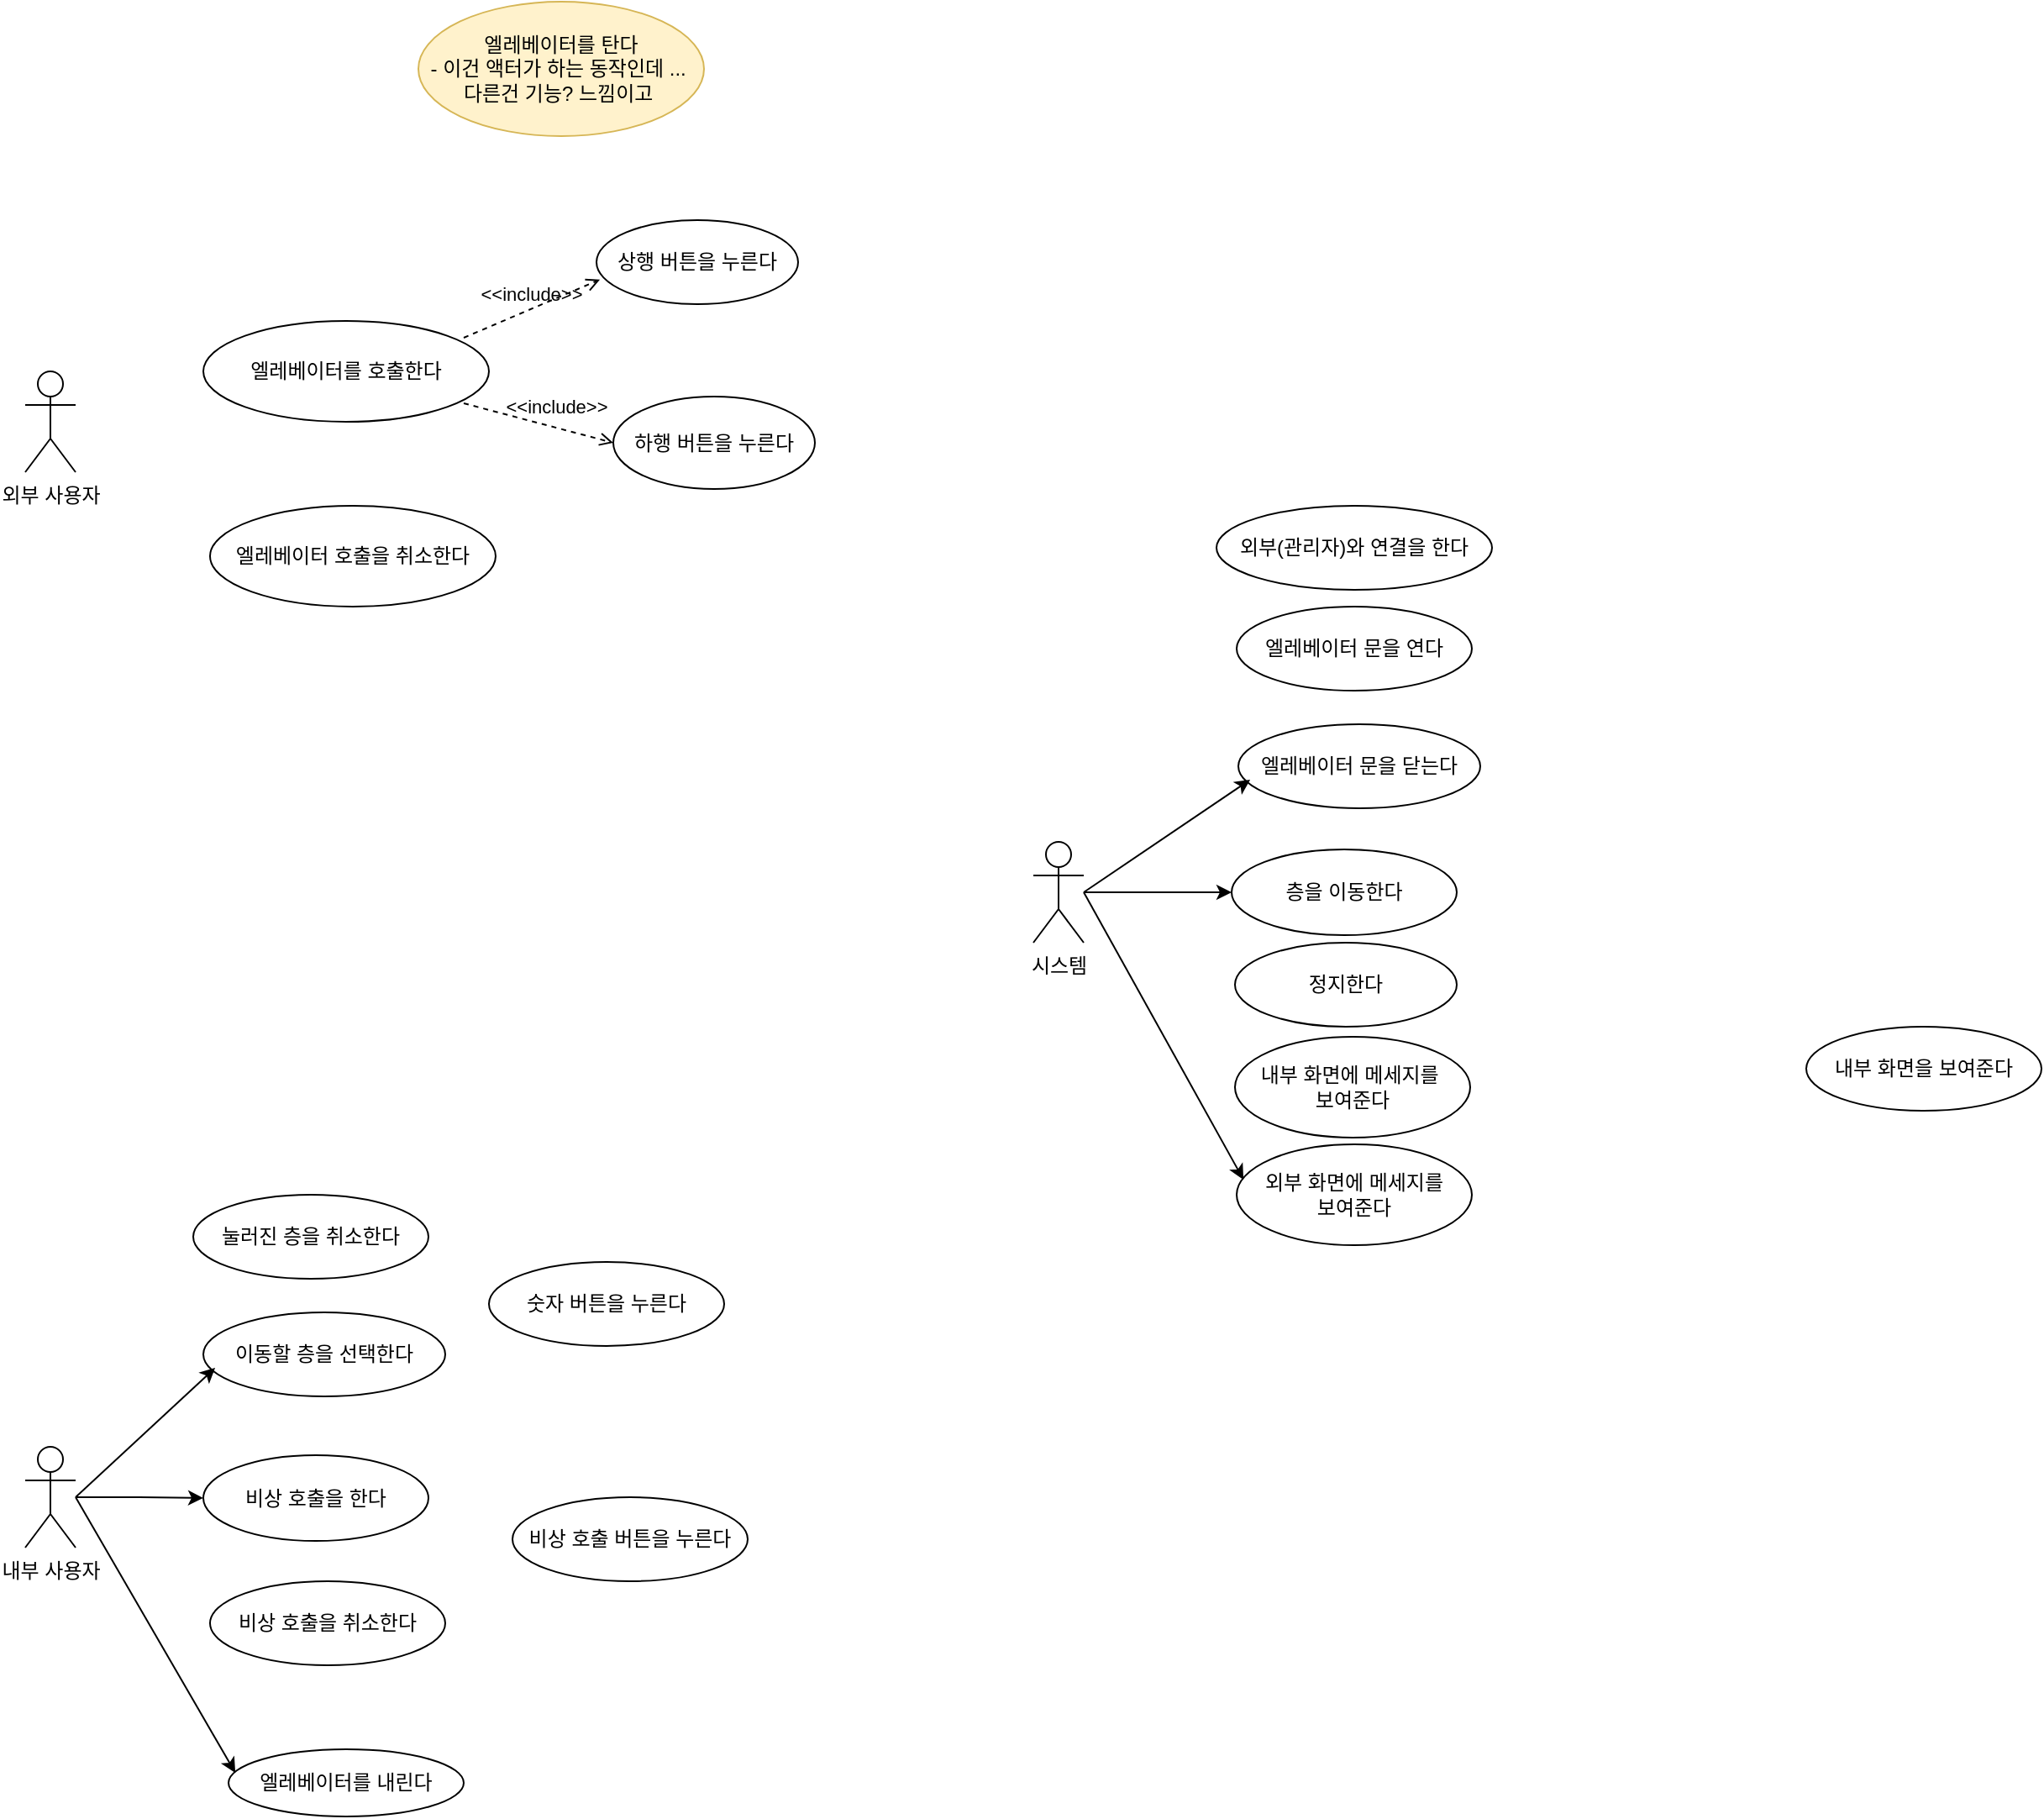 <mxfile version="21.7.1" type="github">
  <diagram name="페이지-1" id="53Q3UClLWomSRLcQ5Eca">
    <mxGraphModel dx="1299" dy="611" grid="1" gridSize="10" guides="1" tooltips="1" connect="1" arrows="1" fold="1" page="1" pageScale="1" pageWidth="827" pageHeight="1169" math="0" shadow="0">
      <root>
        <mxCell id="0" />
        <mxCell id="1" parent="0" />
        <mxCell id="rM92m6WjBes2DzVafnE3-1" value="외부 사용자" style="shape=umlActor;verticalLabelPosition=bottom;verticalAlign=top;html=1;outlineConnect=0;" vertex="1" parent="1">
          <mxGeometry x="30" y="440" width="30" height="60" as="geometry" />
        </mxCell>
        <mxCell id="rM92m6WjBes2DzVafnE3-2" value="상행 버튼을 누른다" style="ellipse;whiteSpace=wrap;html=1;" vertex="1" parent="1">
          <mxGeometry x="370" y="350" width="120" height="50" as="geometry" />
        </mxCell>
        <mxCell id="rM92m6WjBes2DzVafnE3-3" value="하행 버튼을 누른다" style="ellipse;whiteSpace=wrap;html=1;" vertex="1" parent="1">
          <mxGeometry x="380" y="455" width="120" height="55" as="geometry" />
        </mxCell>
        <mxCell id="rM92m6WjBes2DzVafnE3-4" value="엘레베이터를 탄다&lt;br&gt;- 이건 액터가 하는 동작인데 ...&amp;nbsp;&lt;br&gt;다른건 기능? 느낌이고&amp;nbsp;" style="ellipse;whiteSpace=wrap;html=1;fillColor=#fff2cc;strokeColor=#d6b656;" vertex="1" parent="1">
          <mxGeometry x="264" y="220" width="170" height="80" as="geometry" />
        </mxCell>
        <mxCell id="rM92m6WjBes2DzVafnE3-28" value="" style="edgeStyle=orthogonalEdgeStyle;rounded=0;orthogonalLoop=1;jettySize=auto;html=1;" edge="1" parent="1" source="rM92m6WjBes2DzVafnE3-6" target="rM92m6WjBes2DzVafnE3-8">
          <mxGeometry relative="1" as="geometry" />
        </mxCell>
        <mxCell id="rM92m6WjBes2DzVafnE3-6" value="내부 사용자" style="shape=umlActor;verticalLabelPosition=bottom;verticalAlign=top;html=1;outlineConnect=0;" vertex="1" parent="1">
          <mxGeometry x="30" y="1080" width="30" height="60" as="geometry" />
        </mxCell>
        <mxCell id="rM92m6WjBes2DzVafnE3-7" value="숫자 버튼을 누른다" style="ellipse;whiteSpace=wrap;html=1;" vertex="1" parent="1">
          <mxGeometry x="306" y="970" width="140" height="50" as="geometry" />
        </mxCell>
        <mxCell id="rM92m6WjBes2DzVafnE3-8" value="비상 호출을 한다" style="ellipse;whiteSpace=wrap;html=1;" vertex="1" parent="1">
          <mxGeometry x="136" y="1085" width="134" height="51" as="geometry" />
        </mxCell>
        <mxCell id="rM92m6WjBes2DzVafnE3-11" value="엘레베이터를 내린다" style="ellipse;whiteSpace=wrap;html=1;" vertex="1" parent="1">
          <mxGeometry x="151" y="1260" width="140" height="40" as="geometry" />
        </mxCell>
        <mxCell id="rM92m6WjBes2DzVafnE3-13" value="엘레베이터를 호출한다" style="ellipse;whiteSpace=wrap;html=1;" vertex="1" parent="1">
          <mxGeometry x="136" y="410" width="170" height="60" as="geometry" />
        </mxCell>
        <mxCell id="rM92m6WjBes2DzVafnE3-23" value="이동할 층을 선택한다" style="ellipse;whiteSpace=wrap;html=1;" vertex="1" parent="1">
          <mxGeometry x="136" y="1000" width="144" height="50" as="geometry" />
        </mxCell>
        <mxCell id="rM92m6WjBes2DzVafnE3-24" value="눌러진 층을 취소한다" style="ellipse;whiteSpace=wrap;html=1;" vertex="1" parent="1">
          <mxGeometry x="130" y="930" width="140" height="50" as="geometry" />
        </mxCell>
        <mxCell id="rM92m6WjBes2DzVafnE3-25" value="비상 호출을 취소한다" style="ellipse;whiteSpace=wrap;html=1;" vertex="1" parent="1">
          <mxGeometry x="140" y="1160" width="140" height="50" as="geometry" />
        </mxCell>
        <mxCell id="rM92m6WjBes2DzVafnE3-29" value="" style="endArrow=classic;html=1;rounded=0;entryX=0.049;entryY=0.66;entryDx=0;entryDy=0;entryPerimeter=0;" edge="1" parent="1" target="rM92m6WjBes2DzVafnE3-23">
          <mxGeometry width="50" height="50" relative="1" as="geometry">
            <mxPoint x="60" y="1110" as="sourcePoint" />
            <mxPoint x="110" y="1060" as="targetPoint" />
          </mxGeometry>
        </mxCell>
        <mxCell id="rM92m6WjBes2DzVafnE3-30" value="" style="endArrow=classic;html=1;rounded=0;entryX=0.029;entryY=0.35;entryDx=0;entryDy=0;entryPerimeter=0;" edge="1" parent="1" target="rM92m6WjBes2DzVafnE3-11">
          <mxGeometry width="50" height="50" relative="1" as="geometry">
            <mxPoint x="60" y="1110" as="sourcePoint" />
            <mxPoint x="150" y="1220" as="targetPoint" />
          </mxGeometry>
        </mxCell>
        <mxCell id="rM92m6WjBes2DzVafnE3-31" value="비상 호출 버튼을 누른다" style="ellipse;whiteSpace=wrap;html=1;" vertex="1" parent="1">
          <mxGeometry x="320" y="1110" width="140" height="50" as="geometry" />
        </mxCell>
        <mxCell id="rM92m6WjBes2DzVafnE3-32" value="엘레베이터 호출을 취소한다" style="ellipse;whiteSpace=wrap;html=1;" vertex="1" parent="1">
          <mxGeometry x="140" y="520" width="170" height="60" as="geometry" />
        </mxCell>
        <mxCell id="rM92m6WjBes2DzVafnE3-33" value="&amp;lt;&amp;lt;include&amp;gt;&amp;gt;" style="html=1;verticalAlign=bottom;labelBackgroundColor=none;endArrow=open;endFill=0;dashed=1;rounded=0;entryX=0.017;entryY=0.708;entryDx=0;entryDy=0;entryPerimeter=0;" edge="1" parent="1" target="rM92m6WjBes2DzVafnE3-2">
          <mxGeometry width="160" relative="1" as="geometry">
            <mxPoint x="291" y="420" as="sourcePoint" />
            <mxPoint x="381" y="420" as="targetPoint" />
          </mxGeometry>
        </mxCell>
        <mxCell id="rM92m6WjBes2DzVafnE3-34" value="&amp;lt;&amp;lt;include&amp;gt;&amp;gt;" style="html=1;verticalAlign=bottom;labelBackgroundColor=none;endArrow=open;endFill=0;dashed=1;rounded=0;entryX=0;entryY=0.5;entryDx=0;entryDy=0;" edge="1" parent="1" target="rM92m6WjBes2DzVafnE3-3">
          <mxGeometry x="0.216" y="3" width="160" relative="1" as="geometry">
            <mxPoint x="291" y="459" as="sourcePoint" />
            <mxPoint x="372" y="430" as="targetPoint" />
            <mxPoint as="offset" />
          </mxGeometry>
        </mxCell>
        <mxCell id="rM92m6WjBes2DzVafnE3-35" value="" style="edgeStyle=orthogonalEdgeStyle;rounded=0;orthogonalLoop=1;jettySize=auto;html=1;" edge="1" parent="1" source="rM92m6WjBes2DzVafnE3-36" target="rM92m6WjBes2DzVafnE3-38">
          <mxGeometry relative="1" as="geometry" />
        </mxCell>
        <mxCell id="rM92m6WjBes2DzVafnE3-36" value="시스템" style="shape=umlActor;verticalLabelPosition=bottom;verticalAlign=top;html=1;outlineConnect=0;" vertex="1" parent="1">
          <mxGeometry x="630" y="720" width="30" height="60" as="geometry" />
        </mxCell>
        <mxCell id="rM92m6WjBes2DzVafnE3-37" value="외부(관리자)와 연결을 한다" style="ellipse;whiteSpace=wrap;html=1;" vertex="1" parent="1">
          <mxGeometry x="739" y="520" width="164" height="50" as="geometry" />
        </mxCell>
        <mxCell id="rM92m6WjBes2DzVafnE3-38" value="층을 이동한다" style="ellipse;whiteSpace=wrap;html=1;" vertex="1" parent="1">
          <mxGeometry x="748" y="724.5" width="134" height="51" as="geometry" />
        </mxCell>
        <mxCell id="rM92m6WjBes2DzVafnE3-39" value="외부 화면에 메세지를&lt;br&gt;보여준다" style="ellipse;whiteSpace=wrap;html=1;" vertex="1" parent="1">
          <mxGeometry x="751" y="900" width="140" height="60" as="geometry" />
        </mxCell>
        <mxCell id="rM92m6WjBes2DzVafnE3-40" value="엘레베이터 문을 닫는다" style="ellipse;whiteSpace=wrap;html=1;" vertex="1" parent="1">
          <mxGeometry x="752" y="650" width="144" height="50" as="geometry" />
        </mxCell>
        <mxCell id="rM92m6WjBes2DzVafnE3-41" value="엘레베이터 문을 연다" style="ellipse;whiteSpace=wrap;html=1;" vertex="1" parent="1">
          <mxGeometry x="751" y="580" width="140" height="50" as="geometry" />
        </mxCell>
        <mxCell id="rM92m6WjBes2DzVafnE3-42" value="내부 화면을 보여준다" style="ellipse;whiteSpace=wrap;html=1;" vertex="1" parent="1">
          <mxGeometry x="1090" y="830" width="140" height="50" as="geometry" />
        </mxCell>
        <mxCell id="rM92m6WjBes2DzVafnE3-43" value="" style="endArrow=classic;html=1;rounded=0;entryX=0.049;entryY=0.66;entryDx=0;entryDy=0;entryPerimeter=0;" edge="1" parent="1" target="rM92m6WjBes2DzVafnE3-40">
          <mxGeometry width="50" height="50" relative="1" as="geometry">
            <mxPoint x="660" y="750" as="sourcePoint" />
            <mxPoint x="710" y="700" as="targetPoint" />
          </mxGeometry>
        </mxCell>
        <mxCell id="rM92m6WjBes2DzVafnE3-44" value="" style="endArrow=classic;html=1;rounded=0;entryX=0.029;entryY=0.35;entryDx=0;entryDy=0;entryPerimeter=0;" edge="1" parent="1" target="rM92m6WjBes2DzVafnE3-39">
          <mxGeometry width="50" height="50" relative="1" as="geometry">
            <mxPoint x="660" y="750" as="sourcePoint" />
            <mxPoint x="750" y="860" as="targetPoint" />
          </mxGeometry>
        </mxCell>
        <mxCell id="rM92m6WjBes2DzVafnE3-45" value="정지한다" style="ellipse;whiteSpace=wrap;html=1;" vertex="1" parent="1">
          <mxGeometry x="750" y="780" width="132" height="50" as="geometry" />
        </mxCell>
        <mxCell id="rM92m6WjBes2DzVafnE3-47" value="내부 화면에 메세지를&amp;nbsp;&lt;br&gt;보여준다" style="ellipse;whiteSpace=wrap;html=1;" vertex="1" parent="1">
          <mxGeometry x="750" y="836" width="140" height="60" as="geometry" />
        </mxCell>
      </root>
    </mxGraphModel>
  </diagram>
</mxfile>
